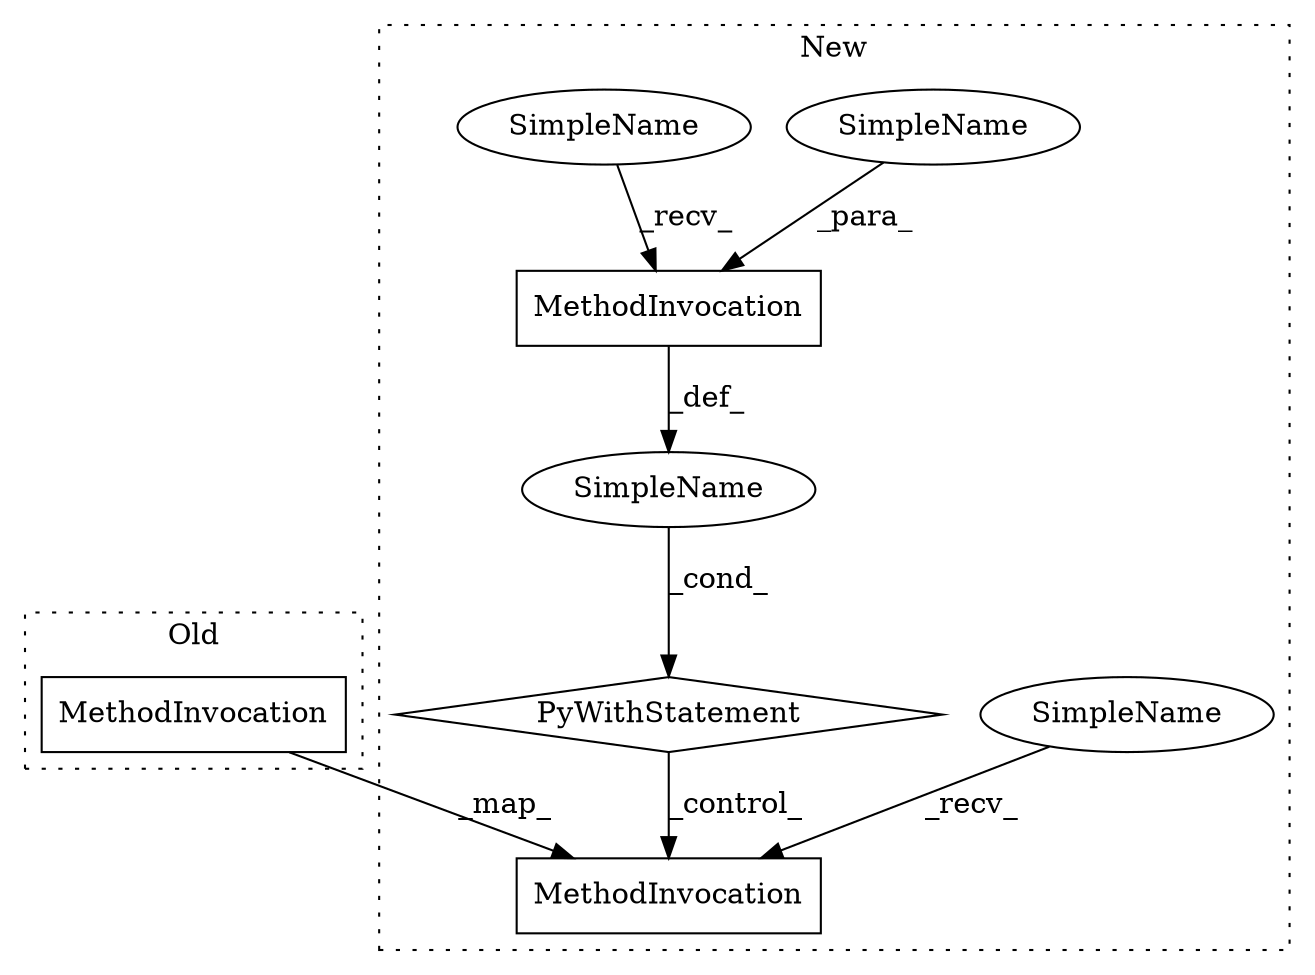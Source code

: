 digraph G {
subgraph cluster0 {
3 [label="MethodInvocation" a="32" s="7775,7852" l="14,1" shape="box"];
label = "Old";
style="dotted";
}
subgraph cluster1 {
1 [label="MethodInvocation" a="32" s="9455,9505" l="18,1" shape="box"];
2 [label="MethodInvocation" a="32" s="9425,9442" l="7,1" shape="box"];
4 [label="SimpleName" a="42" s="9432" l="10" shape="ellipse"];
5 [label="SimpleName" a="42" s="" l="" shape="ellipse"];
6 [label="SimpleName" a="42" s="9453" l="1" shape="ellipse"];
7 [label="SimpleName" a="42" s="9418" l="6" shape="ellipse"];
8 [label="PyWithStatement" a="104" s="9408,9443" l="10,2" shape="diamond"];
label = "New";
style="dotted";
}
2 -> 5 [label="_def_"];
3 -> 1 [label="_map_"];
4 -> 2 [label="_para_"];
5 -> 8 [label="_cond_"];
6 -> 1 [label="_recv_"];
7 -> 2 [label="_recv_"];
8 -> 1 [label="_control_"];
}